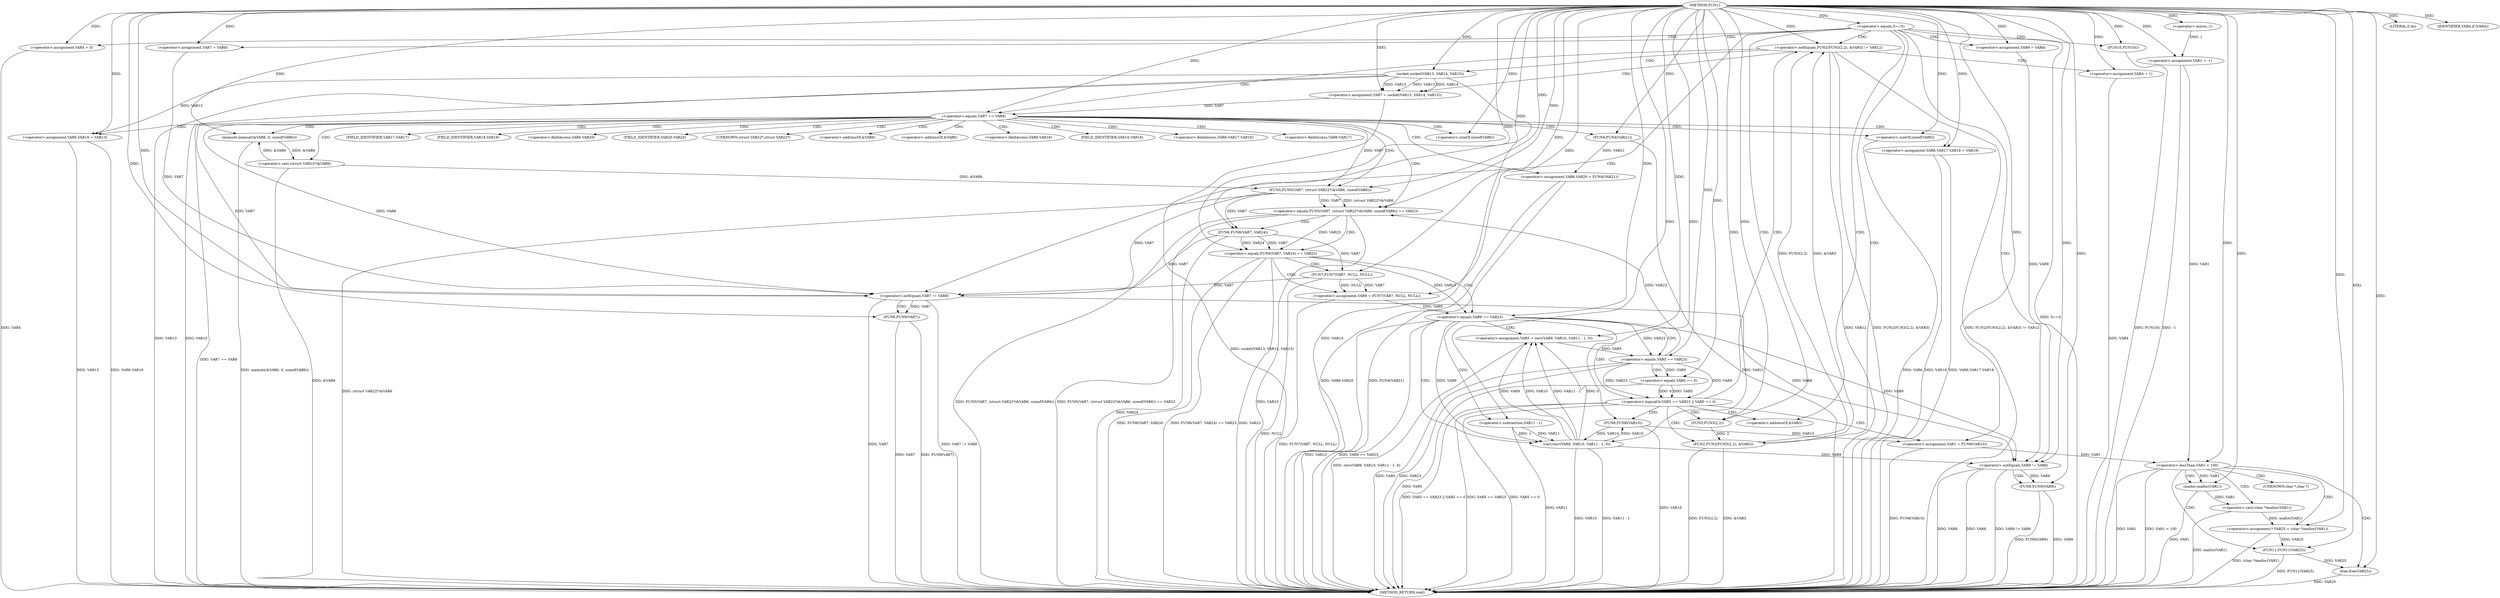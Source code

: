 digraph FUN1 {  
"1000100" [label = "(METHOD,FUN1)" ]
"1000272" [label = "(METHOD_RETURN,void)" ]
"1000103" [label = "(<operator>.assignment,VAR1 = -1)" ]
"1000105" [label = "(<operator>.minus,-1)" ]
"1000108" [label = "(<operator>.equals,5==5)" ]
"1000115" [label = "(<operator>.assignment,VAR4 = 0)" ]
"1000121" [label = "(<operator>.assignment,VAR7 = VAR8)" ]
"1000125" [label = "(<operator>.assignment,VAR9 = VAR8)" ]
"1000132" [label = "(<operator>.notEquals,FUN2(FUN3(2,2), &VAR3) != VAR12)" ]
"1000133" [label = "(FUN2,FUN2(FUN3(2,2), &VAR3))" ]
"1000134" [label = "(FUN3,FUN3(2,2))" ]
"1000142" [label = "(<operator>.assignment,VAR4 = 1)" ]
"1000145" [label = "(<operator>.assignment,VAR7 = socket(VAR13, VAR14, VAR15))" ]
"1000147" [label = "(socket,socket(VAR13, VAR14, VAR15))" ]
"1000152" [label = "(<operator>.equals,VAR7 == VAR8)" ]
"1000157" [label = "(memset,memset(&VAR6, 0, sizeof(VAR6)))" ]
"1000161" [label = "(<operator>.sizeOf,sizeof(VAR6))" ]
"1000163" [label = "(<operator>.assignment,VAR6.VAR16 = VAR13)" ]
"1000168" [label = "(<operator>.assignment,VAR6.VAR17.VAR18 = VAR19)" ]
"1000175" [label = "(<operator>.assignment,VAR6.VAR20 = FUN4(VAR21))" ]
"1000179" [label = "(FUN4,FUN4(VAR21))" ]
"1000182" [label = "(<operator>.equals,FUN5(VAR7, (struct VAR22*)&VAR6, sizeof(VAR6)) == VAR23)" ]
"1000183" [label = "(FUN5,FUN5(VAR7, (struct VAR22*)&VAR6, sizeof(VAR6)))" ]
"1000185" [label = "(<operator>.cast,(struct VAR22*)&VAR6)" ]
"1000189" [label = "(<operator>.sizeOf,sizeof(VAR6))" ]
"1000195" [label = "(<operator>.equals,FUN6(VAR7, VAR24) == VAR23)" ]
"1000196" [label = "(FUN6,FUN6(VAR7, VAR24))" ]
"1000202" [label = "(<operator>.assignment,VAR9 = FUN7(VAR7, NULL, NULL))" ]
"1000204" [label = "(FUN7,FUN7(VAR7, NULL, NULL))" ]
"1000209" [label = "(<operator>.equals,VAR9 == VAR23)" ]
"1000214" [label = "(<operator>.assignment,VAR5 = recv(VAR9, VAR10, VAR11 - 1, 0))" ]
"1000216" [label = "(recv,recv(VAR9, VAR10, VAR11 - 1, 0))" ]
"1000219" [label = "(<operator>.subtraction,VAR11 - 1)" ]
"1000224" [label = "(<operator>.logicalOr,VAR5 == VAR23 || VAR5 == 0)" ]
"1000225" [label = "(<operator>.equals,VAR5 == VAR23)" ]
"1000228" [label = "(<operator>.equals,VAR5 == 0)" ]
"1000233" [label = "(<operator>.assignment,VAR1 = FUN8(VAR10))" ]
"1000235" [label = "(FUN8,FUN8(VAR10))" ]
"1000237" [label = "(LITERAL,0,do)" ]
"1000239" [label = "(<operator>.notEquals,VAR7 != VAR8)" ]
"1000243" [label = "(FUN9,FUN9(VAR7))" ]
"1000246" [label = "(<operator>.notEquals,VAR9 != VAR8)" ]
"1000250" [label = "(FUN9,FUN9(VAR9))" ]
"1000253" [label = "(IDENTIFIER,VAR4,if (VAR4))" ]
"1000255" [label = "(FUN10,FUN10())" ]
"1000257" [label = "(<operator>.lessThan,VAR1 < 100)" ]
"1000262" [label = "(<operator>.assignment,* VAR25 = (char *)malloc(VAR1))" ]
"1000264" [label = "(<operator>.cast,(char *)malloc(VAR1))" ]
"1000266" [label = "(malloc,malloc(VAR1))" ]
"1000268" [label = "(FUN11,FUN11(VAR25))" ]
"1000270" [label = "(free,free(VAR25))" ]
"1000137" [label = "(<operator>.addressOf,&VAR3)" ]
"1000158" [label = "(<operator>.addressOf,&VAR6)" ]
"1000164" [label = "(<operator>.fieldAccess,VAR6.VAR16)" ]
"1000166" [label = "(FIELD_IDENTIFIER,VAR16,VAR16)" ]
"1000169" [label = "(<operator>.fieldAccess,VAR6.VAR17.VAR18)" ]
"1000170" [label = "(<operator>.fieldAccess,VAR6.VAR17)" ]
"1000172" [label = "(FIELD_IDENTIFIER,VAR17,VAR17)" ]
"1000173" [label = "(FIELD_IDENTIFIER,VAR18,VAR18)" ]
"1000176" [label = "(<operator>.fieldAccess,VAR6.VAR20)" ]
"1000178" [label = "(FIELD_IDENTIFIER,VAR20,VAR20)" ]
"1000186" [label = "(UNKNOWN,struct VAR22*,struct VAR22*)" ]
"1000187" [label = "(<operator>.addressOf,&VAR6)" ]
"1000265" [label = "(UNKNOWN,char *,char *)" ]
  "1000183" -> "1000272"  [ label = "DDG: (struct VAR22*)&VAR6"] 
  "1000132" -> "1000272"  [ label = "DDG: FUN2(FUN3(2,2), &VAR3)"] 
  "1000195" -> "1000272"  [ label = "DDG: VAR23"] 
  "1000209" -> "1000272"  [ label = "DDG: VAR23"] 
  "1000250" -> "1000272"  [ label = "DDG: FUN9(VAR9)"] 
  "1000182" -> "1000272"  [ label = "DDG: FUN5(VAR7, (struct VAR22*)&VAR6, sizeof(VAR6)) == VAR23"] 
  "1000246" -> "1000272"  [ label = "DDG: VAR8"] 
  "1000163" -> "1000272"  [ label = "DDG: VAR6.VAR16"] 
  "1000185" -> "1000272"  [ label = "DDG: &VAR6"] 
  "1000224" -> "1000272"  [ label = "DDG: VAR5 == VAR23"] 
  "1000250" -> "1000272"  [ label = "DDG: VAR9"] 
  "1000225" -> "1000272"  [ label = "DDG: VAR23"] 
  "1000108" -> "1000272"  [ label = "DDG: 5==5"] 
  "1000209" -> "1000272"  [ label = "DDG: VAR9 == VAR23"] 
  "1000235" -> "1000272"  [ label = "DDG: VAR10"] 
  "1000239" -> "1000272"  [ label = "DDG: VAR7 != VAR8"] 
  "1000168" -> "1000272"  [ label = "DDG: VAR6.VAR17.VAR18"] 
  "1000233" -> "1000272"  [ label = "DDG: FUN8(VAR10)"] 
  "1000189" -> "1000272"  [ label = "DDG: VAR6"] 
  "1000214" -> "1000272"  [ label = "DDG: recv(VAR9, VAR10, VAR11 - 1, 0)"] 
  "1000157" -> "1000272"  [ label = "DDG: memset(&VAR6, 0, sizeof(VAR6))"] 
  "1000175" -> "1000272"  [ label = "DDG: FUN4(VAR21)"] 
  "1000255" -> "1000272"  [ label = "DDG: FUN10()"] 
  "1000103" -> "1000272"  [ label = "DDG: -1"] 
  "1000225" -> "1000272"  [ label = "DDG: VAR5"] 
  "1000216" -> "1000272"  [ label = "DDG: VAR11 - 1"] 
  "1000239" -> "1000272"  [ label = "DDG: VAR7"] 
  "1000224" -> "1000272"  [ label = "DDG: VAR5 == 0"] 
  "1000204" -> "1000272"  [ label = "DDG: NULL"] 
  "1000132" -> "1000272"  [ label = "DDG: FUN2(FUN3(2,2), &VAR3) != VAR12"] 
  "1000132" -> "1000272"  [ label = "DDG: VAR12"] 
  "1000195" -> "1000272"  [ label = "DDG: FUN6(VAR7, VAR24) == VAR23"] 
  "1000152" -> "1000272"  [ label = "DDG: VAR7 == VAR8"] 
  "1000268" -> "1000272"  [ label = "DDG: FUN11(VAR25)"] 
  "1000228" -> "1000272"  [ label = "DDG: VAR5"] 
  "1000163" -> "1000272"  [ label = "DDG: VAR13"] 
  "1000266" -> "1000272"  [ label = "DDG: VAR1"] 
  "1000133" -> "1000272"  [ label = "DDG: FUN3(2,2)"] 
  "1000182" -> "1000272"  [ label = "DDG: VAR23"] 
  "1000179" -> "1000272"  [ label = "DDG: VAR21"] 
  "1000262" -> "1000272"  [ label = "DDG: (char *)malloc(VAR1)"] 
  "1000216" -> "1000272"  [ label = "DDG: VAR10"] 
  "1000147" -> "1000272"  [ label = "DDG: VAR14"] 
  "1000257" -> "1000272"  [ label = "DDG: VAR1"] 
  "1000147" -> "1000272"  [ label = "DDG: VAR13"] 
  "1000175" -> "1000272"  [ label = "DDG: VAR6.VAR20"] 
  "1000264" -> "1000272"  [ label = "DDG: malloc(VAR1)"] 
  "1000142" -> "1000272"  [ label = "DDG: VAR4"] 
  "1000219" -> "1000272"  [ label = "DDG: VAR11"] 
  "1000243" -> "1000272"  [ label = "DDG: VAR7"] 
  "1000147" -> "1000272"  [ label = "DDG: VAR15"] 
  "1000257" -> "1000272"  [ label = "DDG: VAR1 < 100"] 
  "1000195" -> "1000272"  [ label = "DDG: FUN6(VAR7, VAR24)"] 
  "1000246" -> "1000272"  [ label = "DDG: VAR9 != VAR8"] 
  "1000145" -> "1000272"  [ label = "DDG: socket(VAR13, VAR14, VAR15)"] 
  "1000270" -> "1000272"  [ label = "DDG: VAR25"] 
  "1000115" -> "1000272"  [ label = "DDG: VAR4"] 
  "1000182" -> "1000272"  [ label = "DDG: FUN5(VAR7, (struct VAR22*)&VAR6, sizeof(VAR6))"] 
  "1000168" -> "1000272"  [ label = "DDG: VAR19"] 
  "1000133" -> "1000272"  [ label = "DDG: &VAR3"] 
  "1000243" -> "1000272"  [ label = "DDG: FUN9(VAR7)"] 
  "1000246" -> "1000272"  [ label = "DDG: VAR9"] 
  "1000224" -> "1000272"  [ label = "DDG: VAR5 == VAR23 || VAR5 == 0"] 
  "1000202" -> "1000272"  [ label = "DDG: FUN7(VAR7, NULL, NULL)"] 
  "1000196" -> "1000272"  [ label = "DDG: VAR24"] 
  "1000105" -> "1000103"  [ label = "DDG: 1"] 
  "1000100" -> "1000103"  [ label = "DDG: "] 
  "1000100" -> "1000105"  [ label = "DDG: "] 
  "1000100" -> "1000108"  [ label = "DDG: "] 
  "1000100" -> "1000115"  [ label = "DDG: "] 
  "1000100" -> "1000121"  [ label = "DDG: "] 
  "1000100" -> "1000125"  [ label = "DDG: "] 
  "1000133" -> "1000132"  [ label = "DDG: FUN3(2,2)"] 
  "1000133" -> "1000132"  [ label = "DDG: &VAR3"] 
  "1000134" -> "1000133"  [ label = "DDG: 2"] 
  "1000100" -> "1000134"  [ label = "DDG: "] 
  "1000100" -> "1000132"  [ label = "DDG: "] 
  "1000100" -> "1000142"  [ label = "DDG: "] 
  "1000147" -> "1000145"  [ label = "DDG: VAR13"] 
  "1000147" -> "1000145"  [ label = "DDG: VAR14"] 
  "1000147" -> "1000145"  [ label = "DDG: VAR15"] 
  "1000100" -> "1000145"  [ label = "DDG: "] 
  "1000100" -> "1000147"  [ label = "DDG: "] 
  "1000145" -> "1000152"  [ label = "DDG: VAR7"] 
  "1000100" -> "1000152"  [ label = "DDG: "] 
  "1000185" -> "1000157"  [ label = "DDG: &VAR6"] 
  "1000100" -> "1000157"  [ label = "DDG: "] 
  "1000100" -> "1000161"  [ label = "DDG: "] 
  "1000147" -> "1000163"  [ label = "DDG: VAR13"] 
  "1000100" -> "1000163"  [ label = "DDG: "] 
  "1000100" -> "1000168"  [ label = "DDG: "] 
  "1000179" -> "1000175"  [ label = "DDG: VAR21"] 
  "1000100" -> "1000179"  [ label = "DDG: "] 
  "1000183" -> "1000182"  [ label = "DDG: VAR7"] 
  "1000183" -> "1000182"  [ label = "DDG: (struct VAR22*)&VAR6"] 
  "1000152" -> "1000183"  [ label = "DDG: VAR7"] 
  "1000100" -> "1000183"  [ label = "DDG: "] 
  "1000185" -> "1000183"  [ label = "DDG: &VAR6"] 
  "1000157" -> "1000185"  [ label = "DDG: &VAR6"] 
  "1000100" -> "1000189"  [ label = "DDG: "] 
  "1000225" -> "1000182"  [ label = "DDG: VAR23"] 
  "1000100" -> "1000182"  [ label = "DDG: "] 
  "1000196" -> "1000195"  [ label = "DDG: VAR7"] 
  "1000196" -> "1000195"  [ label = "DDG: VAR24"] 
  "1000183" -> "1000196"  [ label = "DDG: VAR7"] 
  "1000100" -> "1000196"  [ label = "DDG: "] 
  "1000182" -> "1000195"  [ label = "DDG: VAR23"] 
  "1000100" -> "1000195"  [ label = "DDG: "] 
  "1000204" -> "1000202"  [ label = "DDG: VAR7"] 
  "1000204" -> "1000202"  [ label = "DDG: NULL"] 
  "1000100" -> "1000202"  [ label = "DDG: "] 
  "1000196" -> "1000204"  [ label = "DDG: VAR7"] 
  "1000100" -> "1000204"  [ label = "DDG: "] 
  "1000202" -> "1000209"  [ label = "DDG: VAR9"] 
  "1000100" -> "1000209"  [ label = "DDG: "] 
  "1000195" -> "1000209"  [ label = "DDG: VAR23"] 
  "1000216" -> "1000214"  [ label = "DDG: VAR9"] 
  "1000216" -> "1000214"  [ label = "DDG: VAR10"] 
  "1000216" -> "1000214"  [ label = "DDG: VAR11 - 1"] 
  "1000216" -> "1000214"  [ label = "DDG: 0"] 
  "1000100" -> "1000214"  [ label = "DDG: "] 
  "1000209" -> "1000216"  [ label = "DDG: VAR9"] 
  "1000100" -> "1000216"  [ label = "DDG: "] 
  "1000235" -> "1000216"  [ label = "DDG: VAR10"] 
  "1000219" -> "1000216"  [ label = "DDG: VAR11"] 
  "1000219" -> "1000216"  [ label = "DDG: 1"] 
  "1000100" -> "1000219"  [ label = "DDG: "] 
  "1000225" -> "1000224"  [ label = "DDG: VAR5"] 
  "1000225" -> "1000224"  [ label = "DDG: VAR23"] 
  "1000214" -> "1000225"  [ label = "DDG: VAR5"] 
  "1000100" -> "1000225"  [ label = "DDG: "] 
  "1000209" -> "1000225"  [ label = "DDG: VAR23"] 
  "1000228" -> "1000224"  [ label = "DDG: VAR5"] 
  "1000228" -> "1000224"  [ label = "DDG: 0"] 
  "1000225" -> "1000228"  [ label = "DDG: VAR5"] 
  "1000100" -> "1000228"  [ label = "DDG: "] 
  "1000235" -> "1000233"  [ label = "DDG: VAR10"] 
  "1000100" -> "1000233"  [ label = "DDG: "] 
  "1000216" -> "1000235"  [ label = "DDG: VAR10"] 
  "1000100" -> "1000235"  [ label = "DDG: "] 
  "1000100" -> "1000237"  [ label = "DDG: "] 
  "1000183" -> "1000239"  [ label = "DDG: VAR7"] 
  "1000152" -> "1000239"  [ label = "DDG: VAR7"] 
  "1000196" -> "1000239"  [ label = "DDG: VAR7"] 
  "1000121" -> "1000239"  [ label = "DDG: VAR7"] 
  "1000204" -> "1000239"  [ label = "DDG: VAR7"] 
  "1000100" -> "1000239"  [ label = "DDG: "] 
  "1000152" -> "1000239"  [ label = "DDG: VAR8"] 
  "1000239" -> "1000243"  [ label = "DDG: VAR7"] 
  "1000100" -> "1000243"  [ label = "DDG: "] 
  "1000125" -> "1000246"  [ label = "DDG: VAR9"] 
  "1000209" -> "1000246"  [ label = "DDG: VAR9"] 
  "1000216" -> "1000246"  [ label = "DDG: VAR9"] 
  "1000100" -> "1000246"  [ label = "DDG: "] 
  "1000239" -> "1000246"  [ label = "DDG: VAR8"] 
  "1000246" -> "1000250"  [ label = "DDG: VAR9"] 
  "1000100" -> "1000250"  [ label = "DDG: "] 
  "1000100" -> "1000253"  [ label = "DDG: "] 
  "1000100" -> "1000255"  [ label = "DDG: "] 
  "1000103" -> "1000257"  [ label = "DDG: VAR1"] 
  "1000233" -> "1000257"  [ label = "DDG: VAR1"] 
  "1000100" -> "1000257"  [ label = "DDG: "] 
  "1000264" -> "1000262"  [ label = "DDG: malloc(VAR1)"] 
  "1000100" -> "1000262"  [ label = "DDG: "] 
  "1000266" -> "1000264"  [ label = "DDG: VAR1"] 
  "1000257" -> "1000266"  [ label = "DDG: VAR1"] 
  "1000100" -> "1000266"  [ label = "DDG: "] 
  "1000262" -> "1000268"  [ label = "DDG: VAR25"] 
  "1000100" -> "1000268"  [ label = "DDG: "] 
  "1000268" -> "1000270"  [ label = "DDG: VAR25"] 
  "1000100" -> "1000270"  [ label = "DDG: "] 
  "1000108" -> "1000125"  [ label = "CDG: "] 
  "1000108" -> "1000133"  [ label = "CDG: "] 
  "1000108" -> "1000132"  [ label = "CDG: "] 
  "1000108" -> "1000239"  [ label = "CDG: "] 
  "1000108" -> "1000246"  [ label = "CDG: "] 
  "1000108" -> "1000121"  [ label = "CDG: "] 
  "1000108" -> "1000137"  [ label = "CDG: "] 
  "1000108" -> "1000115"  [ label = "CDG: "] 
  "1000108" -> "1000134"  [ label = "CDG: "] 
  "1000108" -> "1000255"  [ label = "CDG: "] 
  "1000132" -> "1000142"  [ label = "CDG: "] 
  "1000132" -> "1000145"  [ label = "CDG: "] 
  "1000132" -> "1000152"  [ label = "CDG: "] 
  "1000132" -> "1000147"  [ label = "CDG: "] 
  "1000152" -> "1000164"  [ label = "CDG: "] 
  "1000152" -> "1000161"  [ label = "CDG: "] 
  "1000152" -> "1000182"  [ label = "CDG: "] 
  "1000152" -> "1000166"  [ label = "CDG: "] 
  "1000152" -> "1000183"  [ label = "CDG: "] 
  "1000152" -> "1000157"  [ label = "CDG: "] 
  "1000152" -> "1000175"  [ label = "CDG: "] 
  "1000152" -> "1000179"  [ label = "CDG: "] 
  "1000152" -> "1000176"  [ label = "CDG: "] 
  "1000152" -> "1000187"  [ label = "CDG: "] 
  "1000152" -> "1000185"  [ label = "CDG: "] 
  "1000152" -> "1000186"  [ label = "CDG: "] 
  "1000152" -> "1000172"  [ label = "CDG: "] 
  "1000152" -> "1000189"  [ label = "CDG: "] 
  "1000152" -> "1000169"  [ label = "CDG: "] 
  "1000152" -> "1000163"  [ label = "CDG: "] 
  "1000152" -> "1000168"  [ label = "CDG: "] 
  "1000152" -> "1000178"  [ label = "CDG: "] 
  "1000152" -> "1000173"  [ label = "CDG: "] 
  "1000152" -> "1000158"  [ label = "CDG: "] 
  "1000152" -> "1000170"  [ label = "CDG: "] 
  "1000182" -> "1000195"  [ label = "CDG: "] 
  "1000182" -> "1000196"  [ label = "CDG: "] 
  "1000195" -> "1000204"  [ label = "CDG: "] 
  "1000195" -> "1000202"  [ label = "CDG: "] 
  "1000195" -> "1000209"  [ label = "CDG: "] 
  "1000209" -> "1000216"  [ label = "CDG: "] 
  "1000209" -> "1000219"  [ label = "CDG: "] 
  "1000209" -> "1000214"  [ label = "CDG: "] 
  "1000209" -> "1000224"  [ label = "CDG: "] 
  "1000209" -> "1000225"  [ label = "CDG: "] 
  "1000224" -> "1000233"  [ label = "CDG: "] 
  "1000224" -> "1000235"  [ label = "CDG: "] 
  "1000224" -> "1000133"  [ label = "CDG: "] 
  "1000224" -> "1000132"  [ label = "CDG: "] 
  "1000224" -> "1000137"  [ label = "CDG: "] 
  "1000224" -> "1000134"  [ label = "CDG: "] 
  "1000225" -> "1000228"  [ label = "CDG: "] 
  "1000239" -> "1000243"  [ label = "CDG: "] 
  "1000246" -> "1000250"  [ label = "CDG: "] 
  "1000257" -> "1000268"  [ label = "CDG: "] 
  "1000257" -> "1000270"  [ label = "CDG: "] 
  "1000257" -> "1000265"  [ label = "CDG: "] 
  "1000257" -> "1000266"  [ label = "CDG: "] 
  "1000257" -> "1000262"  [ label = "CDG: "] 
  "1000257" -> "1000264"  [ label = "CDG: "] 
}
